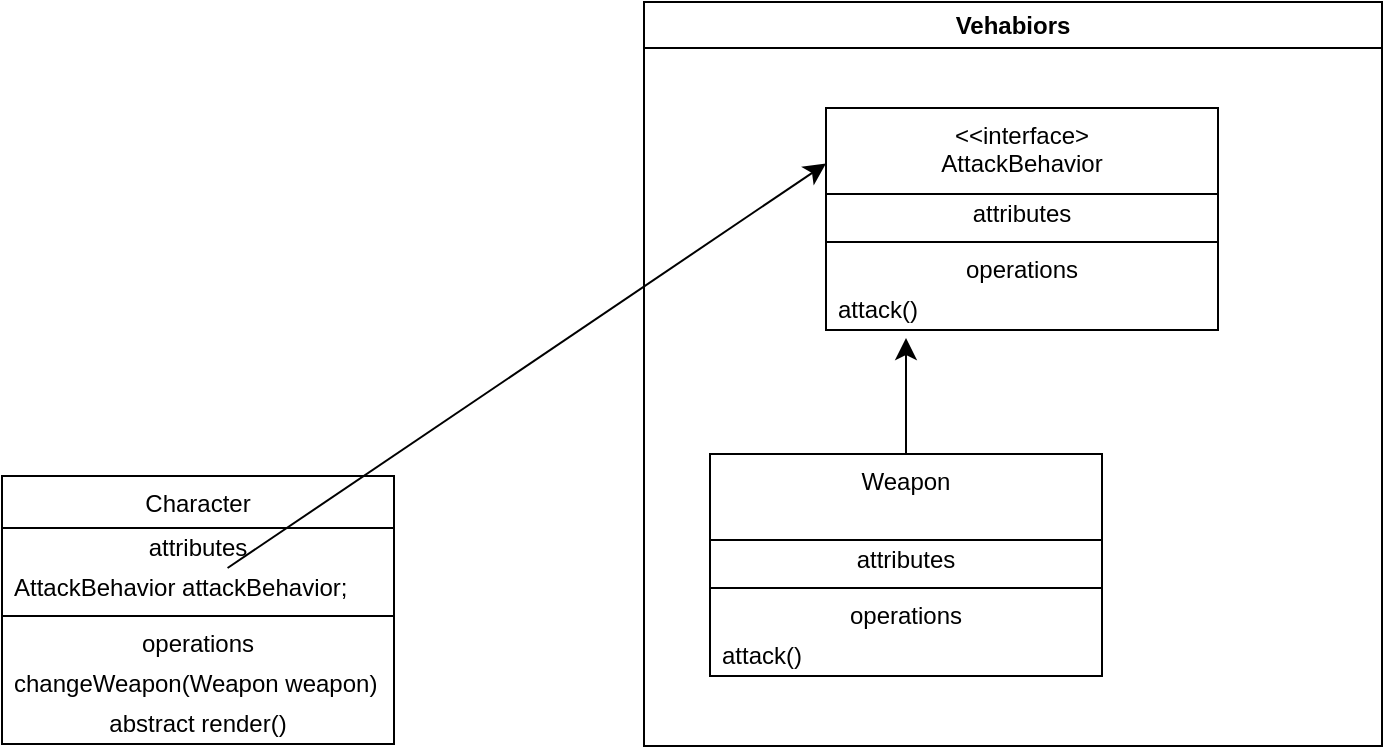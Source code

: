 <mxfile version="26.0.10">
  <diagram name="Page-1" id="Y5mHbKKCPKIjy9PZWAai">
    <mxGraphModel dx="422" dy="1052" grid="0" gridSize="10" guides="1" tooltips="1" connect="1" arrows="1" fold="1" page="0" pageScale="1" pageWidth="850" pageHeight="1100" math="0" shadow="0">
      <root>
        <mxCell id="0" />
        <mxCell id="1" parent="0" />
        <mxCell id="Iwf824m-LmvCQSN_nHbe-1" value="Character" style="swimlane;fontStyle=0;align=center;verticalAlign=top;childLayout=stackLayout;horizontal=1;startSize=26;horizontalStack=0;resizeParent=1;resizeParentMax=0;resizeLast=0;collapsible=0;marginBottom=0;html=1;whiteSpace=wrap;" parent="1" vertex="1">
          <mxGeometry x="294" y="-113" width="196" height="134" as="geometry" />
        </mxCell>
        <mxCell id="Iwf824m-LmvCQSN_nHbe-2" value="attributes" style="text;html=1;strokeColor=none;fillColor=none;align=center;verticalAlign=middle;spacingLeft=4;spacingRight=4;overflow=hidden;rotatable=0;points=[[0,0.5],[1,0.5]];portConstraint=eastwest;whiteSpace=wrap;" parent="Iwf824m-LmvCQSN_nHbe-1" vertex="1">
          <mxGeometry y="26" width="196" height="20" as="geometry" />
        </mxCell>
        <mxCell id="Iwf824m-LmvCQSN_nHbe-3" value="AttackBehavior attackBehavior;" style="text;html=1;strokeColor=none;fillColor=none;align=left;verticalAlign=middle;spacingLeft=4;spacingRight=4;overflow=hidden;rotatable=0;points=[[0,0.5],[1,0.5]];portConstraint=eastwest;whiteSpace=wrap;" parent="Iwf824m-LmvCQSN_nHbe-1" vertex="1">
          <mxGeometry y="46" width="196" height="20" as="geometry" />
        </mxCell>
        <mxCell id="Iwf824m-LmvCQSN_nHbe-6" value="" style="line;strokeWidth=1;fillColor=none;align=left;verticalAlign=middle;spacingTop=-1;spacingLeft=3;spacingRight=3;rotatable=0;labelPosition=right;points=[];portConstraint=eastwest;" parent="Iwf824m-LmvCQSN_nHbe-1" vertex="1">
          <mxGeometry y="66" width="196" height="8" as="geometry" />
        </mxCell>
        <mxCell id="Iwf824m-LmvCQSN_nHbe-7" value="operations" style="text;html=1;strokeColor=none;fillColor=none;align=center;verticalAlign=middle;spacingLeft=4;spacingRight=4;overflow=hidden;rotatable=0;points=[[0,0.5],[1,0.5]];portConstraint=eastwest;whiteSpace=wrap;" parent="Iwf824m-LmvCQSN_nHbe-1" vertex="1">
          <mxGeometry y="74" width="196" height="20" as="geometry" />
        </mxCell>
        <mxCell id="Iwf824m-LmvCQSN_nHbe-8" value="changeWeapon(Weapon weapon)" style="text;html=1;strokeColor=none;fillColor=none;align=left;verticalAlign=middle;spacingLeft=4;spacingRight=4;overflow=hidden;rotatable=0;points=[[0,0.5],[1,0.5]];portConstraint=eastwest;whiteSpace=wrap;" parent="Iwf824m-LmvCQSN_nHbe-1" vertex="1">
          <mxGeometry y="94" width="196" height="20" as="geometry" />
        </mxCell>
        <mxCell id="rEYRDu9BjuGK_ocLq4Fy-15" value="abstract render()" style="text;html=1;strokeColor=none;fillColor=none;align=center;verticalAlign=middle;spacingLeft=4;spacingRight=4;overflow=hidden;rotatable=0;points=[[0,0.5],[1,0.5]];portConstraint=eastwest;whiteSpace=wrap;" vertex="1" parent="Iwf824m-LmvCQSN_nHbe-1">
          <mxGeometry y="114" width="196" height="20" as="geometry" />
        </mxCell>
        <mxCell id="rEYRDu9BjuGK_ocLq4Fy-7" value="Vehabiors" style="swimlane;whiteSpace=wrap;html=1;" vertex="1" parent="1">
          <mxGeometry x="615" y="-350" width="369" height="372" as="geometry" />
        </mxCell>
        <mxCell id="rEYRDu9BjuGK_ocLq4Fy-1" value="&amp;lt;&amp;lt;interface&amp;gt;&lt;div&gt;AttackBehavior&lt;/div&gt;" style="swimlane;fontStyle=0;align=center;verticalAlign=top;childLayout=stackLayout;horizontal=1;startSize=43;horizontalStack=0;resizeParent=1;resizeParentMax=0;resizeLast=0;collapsible=0;marginBottom=0;html=1;whiteSpace=wrap;" vertex="1" parent="rEYRDu9BjuGK_ocLq4Fy-7">
          <mxGeometry x="91" y="53" width="196" height="111" as="geometry" />
        </mxCell>
        <mxCell id="rEYRDu9BjuGK_ocLq4Fy-2" value="attributes" style="text;html=1;strokeColor=none;fillColor=none;align=center;verticalAlign=middle;spacingLeft=4;spacingRight=4;overflow=hidden;rotatable=0;points=[[0,0.5],[1,0.5]];portConstraint=eastwest;whiteSpace=wrap;" vertex="1" parent="rEYRDu9BjuGK_ocLq4Fy-1">
          <mxGeometry y="43" width="196" height="20" as="geometry" />
        </mxCell>
        <mxCell id="rEYRDu9BjuGK_ocLq4Fy-4" value="" style="line;strokeWidth=1;fillColor=none;align=left;verticalAlign=middle;spacingTop=-1;spacingLeft=3;spacingRight=3;rotatable=0;labelPosition=right;points=[];portConstraint=eastwest;" vertex="1" parent="rEYRDu9BjuGK_ocLq4Fy-1">
          <mxGeometry y="63" width="196" height="8" as="geometry" />
        </mxCell>
        <mxCell id="rEYRDu9BjuGK_ocLq4Fy-5" value="operations" style="text;html=1;strokeColor=none;fillColor=none;align=center;verticalAlign=middle;spacingLeft=4;spacingRight=4;overflow=hidden;rotatable=0;points=[[0,0.5],[1,0.5]];portConstraint=eastwest;whiteSpace=wrap;" vertex="1" parent="rEYRDu9BjuGK_ocLq4Fy-1">
          <mxGeometry y="71" width="196" height="20" as="geometry" />
        </mxCell>
        <mxCell id="rEYRDu9BjuGK_ocLq4Fy-6" value="attack()" style="text;html=1;strokeColor=none;fillColor=none;align=left;verticalAlign=middle;spacingLeft=4;spacingRight=4;overflow=hidden;rotatable=0;points=[[0,0.5],[1,0.5]];portConstraint=eastwest;whiteSpace=wrap;" vertex="1" parent="rEYRDu9BjuGK_ocLq4Fy-1">
          <mxGeometry y="91" width="196" height="20" as="geometry" />
        </mxCell>
        <mxCell id="rEYRDu9BjuGK_ocLq4Fy-9" style="edgeStyle=none;curved=1;rounded=0;orthogonalLoop=1;jettySize=auto;html=1;entryX=0;entryY=0.25;entryDx=0;entryDy=0;fontSize=12;startSize=8;endSize=8;" edge="1" parent="1" source="Iwf824m-LmvCQSN_nHbe-3" target="rEYRDu9BjuGK_ocLq4Fy-1">
          <mxGeometry relative="1" as="geometry" />
        </mxCell>
        <mxCell id="rEYRDu9BjuGK_ocLq4Fy-10" value="Weapon" style="swimlane;fontStyle=0;align=center;verticalAlign=top;childLayout=stackLayout;horizontal=1;startSize=43;horizontalStack=0;resizeParent=1;resizeParentMax=0;resizeLast=0;collapsible=0;marginBottom=0;html=1;whiteSpace=wrap;" vertex="1" parent="1">
          <mxGeometry x="648" y="-124" width="196" height="111" as="geometry" />
        </mxCell>
        <mxCell id="rEYRDu9BjuGK_ocLq4Fy-11" value="attributes" style="text;html=1;strokeColor=none;fillColor=none;align=center;verticalAlign=middle;spacingLeft=4;spacingRight=4;overflow=hidden;rotatable=0;points=[[0,0.5],[1,0.5]];portConstraint=eastwest;whiteSpace=wrap;" vertex="1" parent="rEYRDu9BjuGK_ocLq4Fy-10">
          <mxGeometry y="43" width="196" height="20" as="geometry" />
        </mxCell>
        <mxCell id="rEYRDu9BjuGK_ocLq4Fy-12" value="" style="line;strokeWidth=1;fillColor=none;align=left;verticalAlign=middle;spacingTop=-1;spacingLeft=3;spacingRight=3;rotatable=0;labelPosition=right;points=[];portConstraint=eastwest;" vertex="1" parent="rEYRDu9BjuGK_ocLq4Fy-10">
          <mxGeometry y="63" width="196" height="8" as="geometry" />
        </mxCell>
        <mxCell id="rEYRDu9BjuGK_ocLq4Fy-13" value="operations" style="text;html=1;strokeColor=none;fillColor=none;align=center;verticalAlign=middle;spacingLeft=4;spacingRight=4;overflow=hidden;rotatable=0;points=[[0,0.5],[1,0.5]];portConstraint=eastwest;whiteSpace=wrap;" vertex="1" parent="rEYRDu9BjuGK_ocLq4Fy-10">
          <mxGeometry y="71" width="196" height="20" as="geometry" />
        </mxCell>
        <mxCell id="rEYRDu9BjuGK_ocLq4Fy-14" value="attack()" style="text;html=1;strokeColor=none;fillColor=none;align=left;verticalAlign=middle;spacingLeft=4;spacingRight=4;overflow=hidden;rotatable=0;points=[[0,0.5],[1,0.5]];portConstraint=eastwest;whiteSpace=wrap;" vertex="1" parent="rEYRDu9BjuGK_ocLq4Fy-10">
          <mxGeometry y="91" width="196" height="20" as="geometry" />
        </mxCell>
        <mxCell id="rEYRDu9BjuGK_ocLq4Fy-16" style="edgeStyle=none;curved=1;rounded=0;orthogonalLoop=1;jettySize=auto;html=1;fontSize=12;startSize=8;endSize=8;" edge="1" parent="1" source="rEYRDu9BjuGK_ocLq4Fy-10">
          <mxGeometry relative="1" as="geometry">
            <mxPoint x="746" y="-182" as="targetPoint" />
          </mxGeometry>
        </mxCell>
      </root>
    </mxGraphModel>
  </diagram>
</mxfile>

